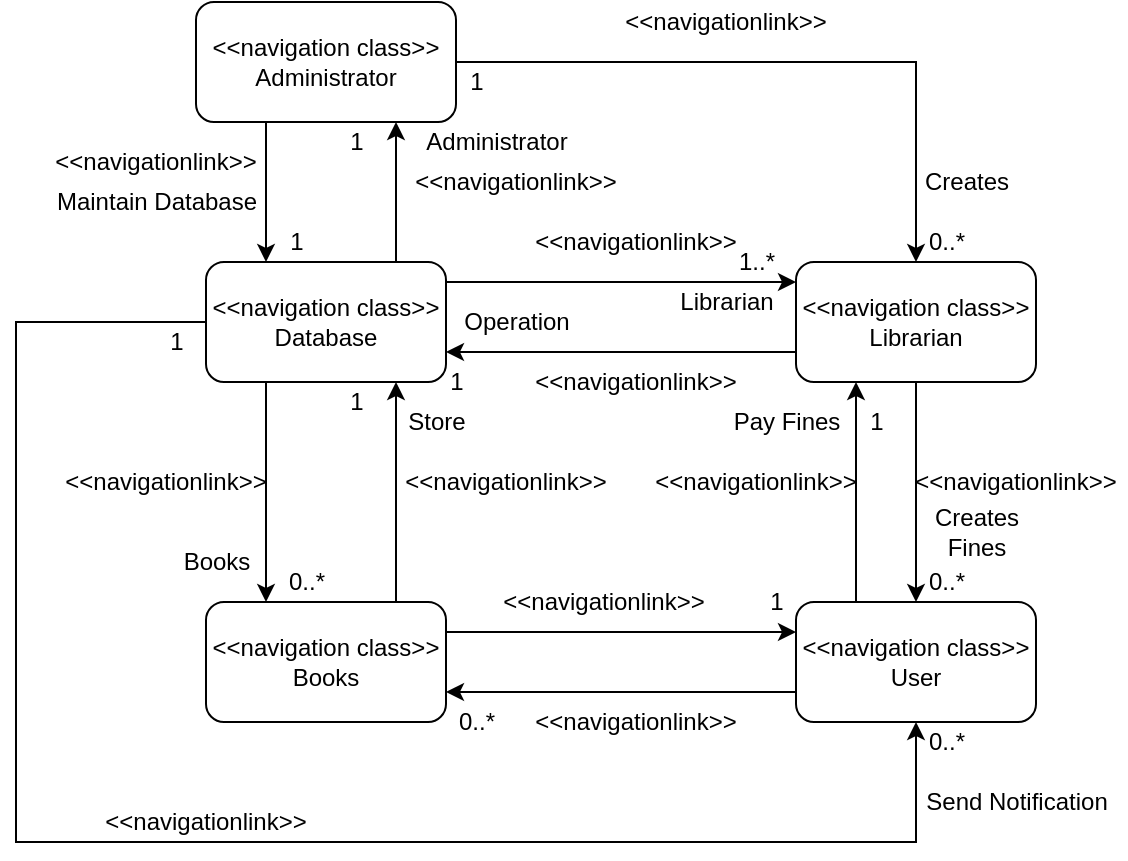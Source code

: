 <mxfile version="13.10.3" type="device"><diagram id="BzIBQn192XvkjFAaTVIe" name="Page-1"><mxGraphModel dx="637" dy="481" grid="1" gridSize="10" guides="1" tooltips="1" connect="1" arrows="1" fold="1" page="1" pageScale="1" pageWidth="827" pageHeight="1169" math="0" shadow="0"><root><mxCell id="0"/><mxCell id="1" parent="0"/><mxCell id="EZr7asenzXEQPS3CrKxH-46" style="edgeStyle=orthogonalEdgeStyle;rounded=0;orthogonalLoop=1;jettySize=auto;html=1;entryX=0.5;entryY=0;entryDx=0;entryDy=0;" edge="1" parent="1" source="Lca_24gpLQqcAhp8_tGs-1" target="Lca_24gpLQqcAhp8_tGs-2"><mxGeometry relative="1" as="geometry"/></mxCell><mxCell id="Lca_24gpLQqcAhp8_tGs-1" value="&amp;lt;&amp;lt;navigation class&amp;gt;&amp;gt;&lt;br&gt;Administrator" style="rounded=1;whiteSpace=wrap;html=1;" parent="1" vertex="1"><mxGeometry x="230" y="60" width="130" height="60" as="geometry"/></mxCell><mxCell id="Lca_24gpLQqcAhp8_tGs-2" value="&amp;lt;&amp;lt;navigation class&amp;gt;&amp;gt;&lt;br&gt;Librarian" style="rounded=1;whiteSpace=wrap;html=1;" parent="1" vertex="1"><mxGeometry x="530" y="190" width="120" height="60" as="geometry"/></mxCell><mxCell id="Lca_24gpLQqcAhp8_tGs-9" value="&amp;lt;&amp;lt;navigation class&amp;gt;&amp;gt;&lt;br&gt;User" style="rounded=1;whiteSpace=wrap;html=1;" parent="1" vertex="1"><mxGeometry x="530" y="360" width="120" height="60" as="geometry"/></mxCell><mxCell id="Lca_24gpLQqcAhp8_tGs-10" value="&amp;lt;&amp;lt;navigation class&amp;gt;&amp;gt;&lt;br&gt;Books" style="rounded=1;whiteSpace=wrap;html=1;" parent="1" vertex="1"><mxGeometry x="235" y="360" width="120" height="60" as="geometry"/></mxCell><mxCell id="Lca_24gpLQqcAhp8_tGs-15" value="&amp;lt;&amp;lt;navigationlink&amp;gt;&amp;gt;" style="text;html=1;strokeColor=none;fillColor=none;align=center;verticalAlign=middle;whiteSpace=wrap;rounded=0;" parent="1" vertex="1"><mxGeometry x="370" y="140" width="40" height="20" as="geometry"/></mxCell><mxCell id="Lca_24gpLQqcAhp8_tGs-17" value="&amp;lt;&amp;lt;navigationlink&amp;gt;&amp;gt;" style="text;html=1;strokeColor=none;fillColor=none;align=center;verticalAlign=middle;whiteSpace=wrap;rounded=0;" parent="1" vertex="1"><mxGeometry x="490" y="290" width="40" height="20" as="geometry"/></mxCell><mxCell id="EZr7asenzXEQPS3CrKxH-38" style="edgeStyle=orthogonalEdgeStyle;rounded=0;orthogonalLoop=1;jettySize=auto;html=1;entryX=0.5;entryY=1;entryDx=0;entryDy=0;" edge="1" parent="1" source="Lca_24gpLQqcAhp8_tGs-18" target="Lca_24gpLQqcAhp8_tGs-9"><mxGeometry relative="1" as="geometry"><Array as="points"><mxPoint x="140" y="220"/><mxPoint x="140" y="480"/><mxPoint x="590" y="480"/></Array></mxGeometry></mxCell><mxCell id="Lca_24gpLQqcAhp8_tGs-18" value="&amp;lt;&amp;lt;navigation class&amp;gt;&amp;gt;&lt;br&gt;Database" style="rounded=1;whiteSpace=wrap;html=1;" parent="1" vertex="1"><mxGeometry x="235" y="190" width="120" height="60" as="geometry"/></mxCell><mxCell id="EZr7asenzXEQPS3CrKxH-2" style="edgeStyle=orthogonalEdgeStyle;rounded=0;orthogonalLoop=1;jettySize=auto;html=1;" edge="1" parent="1"><mxGeometry relative="1" as="geometry"><mxPoint x="590" y="250" as="sourcePoint"/><mxPoint x="590" y="360" as="targetPoint"/></mxGeometry></mxCell><mxCell id="EZr7asenzXEQPS3CrKxH-3" style="edgeStyle=orthogonalEdgeStyle;rounded=0;orthogonalLoop=1;jettySize=auto;html=1;entryX=0.25;entryY=1;entryDx=0;entryDy=0;exitX=0.25;exitY=0;exitDx=0;exitDy=0;" edge="1" parent="1" source="Lca_24gpLQqcAhp8_tGs-9" target="Lca_24gpLQqcAhp8_tGs-2"><mxGeometry relative="1" as="geometry"><mxPoint x="600" y="260" as="sourcePoint"/><mxPoint x="600" y="370" as="targetPoint"/></mxGeometry></mxCell><mxCell id="EZr7asenzXEQPS3CrKxH-4" value="&amp;lt;&amp;lt;navigationlink&amp;gt;&amp;gt;" style="text;html=1;strokeColor=none;fillColor=none;align=center;verticalAlign=middle;whiteSpace=wrap;rounded=0;" vertex="1" parent="1"><mxGeometry x="620" y="290" width="40" height="20" as="geometry"/></mxCell><mxCell id="EZr7asenzXEQPS3CrKxH-5" value="Pay Fines" style="text;html=1;align=center;verticalAlign=middle;resizable=0;points=[];autosize=1;" vertex="1" parent="1"><mxGeometry x="490" y="260" width="70" height="20" as="geometry"/></mxCell><mxCell id="EZr7asenzXEQPS3CrKxH-7" style="edgeStyle=orthogonalEdgeStyle;rounded=0;orthogonalLoop=1;jettySize=auto;html=1;entryX=0;entryY=0.25;entryDx=0;entryDy=0;exitX=1;exitY=0.25;exitDx=0;exitDy=0;" edge="1" parent="1" source="Lca_24gpLQqcAhp8_tGs-10" target="Lca_24gpLQqcAhp8_tGs-9"><mxGeometry relative="1" as="geometry"><mxPoint x="360" y="370" as="sourcePoint"/><mxPoint x="494" y="370" as="targetPoint"/><Array as="points"/></mxGeometry></mxCell><mxCell id="EZr7asenzXEQPS3CrKxH-8" style="edgeStyle=orthogonalEdgeStyle;rounded=0;orthogonalLoop=1;jettySize=auto;html=1;entryX=1;entryY=0.75;entryDx=0;entryDy=0;exitX=0;exitY=0.75;exitDx=0;exitDy=0;" edge="1" parent="1" source="Lca_24gpLQqcAhp8_tGs-9" target="Lca_24gpLQqcAhp8_tGs-10"><mxGeometry relative="1" as="geometry"><mxPoint x="370" y="440" as="sourcePoint"/><mxPoint x="504" y="440" as="targetPoint"/></mxGeometry></mxCell><mxCell id="EZr7asenzXEQPS3CrKxH-9" value="&amp;lt;&amp;lt;navigationlink&amp;gt;&amp;gt;" style="text;html=1;strokeColor=none;fillColor=none;align=center;verticalAlign=middle;whiteSpace=wrap;rounded=0;" vertex="1" parent="1"><mxGeometry x="413.5" y="350" width="40" height="20" as="geometry"/></mxCell><mxCell id="EZr7asenzXEQPS3CrKxH-10" value="&amp;lt;&amp;lt;navigationlink&amp;gt;&amp;gt;" style="text;html=1;strokeColor=none;fillColor=none;align=center;verticalAlign=middle;whiteSpace=wrap;rounded=0;" vertex="1" parent="1"><mxGeometry x="430" y="410" width="40" height="20" as="geometry"/></mxCell><mxCell id="EZr7asenzXEQPS3CrKxH-11" value="1" style="text;html=1;align=center;verticalAlign=middle;resizable=0;points=[];autosize=1;" vertex="1" parent="1"><mxGeometry x="560" y="260" width="20" height="20" as="geometry"/></mxCell><mxCell id="EZr7asenzXEQPS3CrKxH-13" value="0..*" style="text;html=1;align=center;verticalAlign=middle;resizable=0;points=[];autosize=1;" vertex="1" parent="1"><mxGeometry x="590" y="340" width="30" height="20" as="geometry"/></mxCell><mxCell id="EZr7asenzXEQPS3CrKxH-14" value="Creates&lt;br&gt;Fines" style="text;html=1;align=center;verticalAlign=middle;resizable=0;points=[];autosize=1;" vertex="1" parent="1"><mxGeometry x="590" y="310" width="60" height="30" as="geometry"/></mxCell><mxCell id="EZr7asenzXEQPS3CrKxH-15" value="1" style="text;html=1;align=center;verticalAlign=middle;resizable=0;points=[];autosize=1;" vertex="1" parent="1"><mxGeometry x="510" y="350" width="20" height="20" as="geometry"/></mxCell><mxCell id="EZr7asenzXEQPS3CrKxH-17" value="0..*" style="text;html=1;align=center;verticalAlign=middle;resizable=0;points=[];autosize=1;" vertex="1" parent="1"><mxGeometry x="355" y="410" width="30" height="20" as="geometry"/></mxCell><mxCell id="EZr7asenzXEQPS3CrKxH-20" style="edgeStyle=orthogonalEdgeStyle;rounded=0;orthogonalLoop=1;jettySize=auto;html=1;entryX=0.5;entryY=1;entryDx=0;entryDy=0;" edge="1" parent="1"><mxGeometry relative="1" as="geometry"><mxPoint x="330" y="360" as="sourcePoint"/><mxPoint x="330" y="250" as="targetPoint"/></mxGeometry></mxCell><mxCell id="EZr7asenzXEQPS3CrKxH-21" style="edgeStyle=orthogonalEdgeStyle;rounded=0;orthogonalLoop=1;jettySize=auto;html=1;entryX=0.25;entryY=0;entryDx=0;entryDy=0;exitX=0.25;exitY=1;exitDx=0;exitDy=0;" edge="1" parent="1" source="Lca_24gpLQqcAhp8_tGs-18" target="Lca_24gpLQqcAhp8_tGs-10"><mxGeometry relative="1" as="geometry"><mxPoint x="340" y="370" as="sourcePoint"/><mxPoint x="340" y="260" as="targetPoint"/></mxGeometry></mxCell><mxCell id="EZr7asenzXEQPS3CrKxH-22" value="&amp;lt;&amp;lt;navigationlink&amp;gt;&amp;gt;" style="text;html=1;strokeColor=none;fillColor=none;align=center;verticalAlign=middle;whiteSpace=wrap;rounded=0;" vertex="1" parent="1"><mxGeometry x="365" y="290" width="40" height="20" as="geometry"/></mxCell><mxCell id="EZr7asenzXEQPS3CrKxH-23" value="&amp;lt;&amp;lt;navigationlink&amp;gt;&amp;gt;" style="text;html=1;strokeColor=none;fillColor=none;align=center;verticalAlign=middle;whiteSpace=wrap;rounded=0;" vertex="1" parent="1"><mxGeometry x="195" y="290" width="40" height="20" as="geometry"/></mxCell><mxCell id="EZr7asenzXEQPS3CrKxH-24" value="1" style="text;html=1;align=center;verticalAlign=middle;resizable=0;points=[];autosize=1;" vertex="1" parent="1"><mxGeometry x="300" y="250" width="20" height="20" as="geometry"/></mxCell><mxCell id="EZr7asenzXEQPS3CrKxH-25" value="0..*" style="text;html=1;align=center;verticalAlign=middle;resizable=0;points=[];autosize=1;" vertex="1" parent="1"><mxGeometry x="270" y="340" width="30" height="20" as="geometry"/></mxCell><mxCell id="EZr7asenzXEQPS3CrKxH-26" value="Books" style="text;html=1;align=center;verticalAlign=middle;resizable=0;points=[];autosize=1;" vertex="1" parent="1"><mxGeometry x="215" y="330" width="50" height="20" as="geometry"/></mxCell><mxCell id="EZr7asenzXEQPS3CrKxH-27" value="Store" style="text;html=1;align=center;verticalAlign=middle;resizable=0;points=[];autosize=1;" vertex="1" parent="1"><mxGeometry x="330" y="260" width="40" height="20" as="geometry"/></mxCell><mxCell id="EZr7asenzXEQPS3CrKxH-29" style="edgeStyle=orthogonalEdgeStyle;rounded=0;orthogonalLoop=1;jettySize=auto;html=1;" edge="1" parent="1"><mxGeometry relative="1" as="geometry"><mxPoint x="355" y="200" as="sourcePoint"/><mxPoint x="530" y="200" as="targetPoint"/></mxGeometry></mxCell><mxCell id="EZr7asenzXEQPS3CrKxH-30" style="edgeStyle=orthogonalEdgeStyle;rounded=0;orthogonalLoop=1;jettySize=auto;html=1;entryX=1;entryY=0.75;entryDx=0;entryDy=0;exitX=0;exitY=0.75;exitDx=0;exitDy=0;" edge="1" parent="1" source="Lca_24gpLQqcAhp8_tGs-2" target="Lca_24gpLQqcAhp8_tGs-18"><mxGeometry relative="1" as="geometry"><mxPoint x="365" y="210" as="sourcePoint"/><mxPoint x="540" y="210" as="targetPoint"/></mxGeometry></mxCell><mxCell id="EZr7asenzXEQPS3CrKxH-31" value="&amp;lt;&amp;lt;navigationlink&amp;gt;&amp;gt;" style="text;html=1;strokeColor=none;fillColor=none;align=center;verticalAlign=middle;whiteSpace=wrap;rounded=0;" vertex="1" parent="1"><mxGeometry x="430" y="170" width="40" height="20" as="geometry"/></mxCell><mxCell id="EZr7asenzXEQPS3CrKxH-32" value="&amp;lt;&amp;lt;navigationlink&amp;gt;&amp;gt;" style="text;html=1;strokeColor=none;fillColor=none;align=center;verticalAlign=middle;whiteSpace=wrap;rounded=0;" vertex="1" parent="1"><mxGeometry x="430" y="240" width="40" height="20" as="geometry"/></mxCell><mxCell id="EZr7asenzXEQPS3CrKxH-34" value="Operation" style="text;html=1;align=center;verticalAlign=middle;resizable=0;points=[];autosize=1;" vertex="1" parent="1"><mxGeometry x="355" y="210" width="70" height="20" as="geometry"/></mxCell><mxCell id="EZr7asenzXEQPS3CrKxH-35" value="Librarian" style="text;html=1;align=center;verticalAlign=middle;resizable=0;points=[];autosize=1;" vertex="1" parent="1"><mxGeometry x="465" y="200" width="60" height="20" as="geometry"/></mxCell><mxCell id="EZr7asenzXEQPS3CrKxH-36" value="1..*" style="text;html=1;align=center;verticalAlign=middle;resizable=0;points=[];autosize=1;" vertex="1" parent="1"><mxGeometry x="495" y="180" width="30" height="20" as="geometry"/></mxCell><mxCell id="EZr7asenzXEQPS3CrKxH-37" value="1" style="text;html=1;align=center;verticalAlign=middle;resizable=0;points=[];autosize=1;" vertex="1" parent="1"><mxGeometry x="350" y="240" width="20" height="20" as="geometry"/></mxCell><mxCell id="EZr7asenzXEQPS3CrKxH-39" value="&amp;lt;&amp;lt;navigationlink&amp;gt;&amp;gt;" style="text;html=1;strokeColor=none;fillColor=none;align=center;verticalAlign=middle;whiteSpace=wrap;rounded=0;" vertex="1" parent="1"><mxGeometry x="215" y="460" width="40" height="20" as="geometry"/></mxCell><mxCell id="EZr7asenzXEQPS3CrKxH-40" value="Send Notification" style="text;html=1;align=center;verticalAlign=middle;resizable=0;points=[];autosize=1;" vertex="1" parent="1"><mxGeometry x="585" y="450" width="110" height="20" as="geometry"/></mxCell><mxCell id="EZr7asenzXEQPS3CrKxH-41" value="0..*" style="text;html=1;align=center;verticalAlign=middle;resizable=0;points=[];autosize=1;" vertex="1" parent="1"><mxGeometry x="590" y="420" width="30" height="20" as="geometry"/></mxCell><mxCell id="EZr7asenzXEQPS3CrKxH-43" style="edgeStyle=orthogonalEdgeStyle;rounded=0;orthogonalLoop=1;jettySize=auto;html=1;entryX=0.5;entryY=1;entryDx=0;entryDy=0;" edge="1" parent="1"><mxGeometry relative="1" as="geometry"><mxPoint x="330" y="190" as="sourcePoint"/><mxPoint x="330" y="120" as="targetPoint"/></mxGeometry></mxCell><mxCell id="EZr7asenzXEQPS3CrKxH-45" style="edgeStyle=orthogonalEdgeStyle;rounded=0;orthogonalLoop=1;jettySize=auto;html=1;entryX=0.25;entryY=0;entryDx=0;entryDy=0;exitX=0.25;exitY=1;exitDx=0;exitDy=0;" edge="1" parent="1" source="Lca_24gpLQqcAhp8_tGs-1" target="Lca_24gpLQqcAhp8_tGs-18"><mxGeometry relative="1" as="geometry"><mxPoint x="340" y="200" as="sourcePoint"/><mxPoint x="340" y="130" as="targetPoint"/><Array as="points"><mxPoint x="265" y="120"/></Array></mxGeometry></mxCell><mxCell id="EZr7asenzXEQPS3CrKxH-48" value="&amp;lt;&amp;lt;navigationlink&amp;gt;&amp;gt;" style="text;html=1;strokeColor=none;fillColor=none;align=center;verticalAlign=middle;whiteSpace=wrap;rounded=0;" vertex="1" parent="1"><mxGeometry x="475" y="60" width="40" height="20" as="geometry"/></mxCell><mxCell id="EZr7asenzXEQPS3CrKxH-49" value="1" style="text;html=1;align=center;verticalAlign=middle;resizable=0;points=[];autosize=1;" vertex="1" parent="1"><mxGeometry x="360" y="90" width="20" height="20" as="geometry"/></mxCell><mxCell id="EZr7asenzXEQPS3CrKxH-50" value="1" style="text;html=1;align=center;verticalAlign=middle;resizable=0;points=[];autosize=1;" vertex="1" parent="1"><mxGeometry x="210" y="220" width="20" height="20" as="geometry"/></mxCell><mxCell id="EZr7asenzXEQPS3CrKxH-51" value="0..*" style="text;html=1;align=center;verticalAlign=middle;resizable=0;points=[];autosize=1;" vertex="1" parent="1"><mxGeometry x="590" y="170" width="30" height="20" as="geometry"/></mxCell><mxCell id="EZr7asenzXEQPS3CrKxH-52" value="Creates" style="text;html=1;align=center;verticalAlign=middle;resizable=0;points=[];autosize=1;" vertex="1" parent="1"><mxGeometry x="585" y="140" width="60" height="20" as="geometry"/></mxCell><mxCell id="EZr7asenzXEQPS3CrKxH-53" value="Administrator" style="text;html=1;align=center;verticalAlign=middle;resizable=0;points=[];autosize=1;" vertex="1" parent="1"><mxGeometry x="335" y="120" width="90" height="20" as="geometry"/></mxCell><mxCell id="EZr7asenzXEQPS3CrKxH-54" value="&amp;lt;&amp;lt;navigationlink&amp;gt;&amp;gt;" style="text;html=1;strokeColor=none;fillColor=none;align=center;verticalAlign=middle;whiteSpace=wrap;rounded=0;" vertex="1" parent="1"><mxGeometry x="190" y="130" width="40" height="20" as="geometry"/></mxCell><mxCell id="EZr7asenzXEQPS3CrKxH-55" value="Maintain Database" style="text;html=1;align=center;verticalAlign=middle;resizable=0;points=[];autosize=1;" vertex="1" parent="1"><mxGeometry x="150" y="150" width="120" height="20" as="geometry"/></mxCell><mxCell id="EZr7asenzXEQPS3CrKxH-56" value="1" style="text;html=1;align=center;verticalAlign=middle;resizable=0;points=[];autosize=1;" vertex="1" parent="1"><mxGeometry x="270" y="170" width="20" height="20" as="geometry"/></mxCell><mxCell id="EZr7asenzXEQPS3CrKxH-57" value="1" style="text;html=1;align=center;verticalAlign=middle;resizable=0;points=[];autosize=1;" vertex="1" parent="1"><mxGeometry x="300" y="120" width="20" height="20" as="geometry"/></mxCell></root></mxGraphModel></diagram></mxfile>